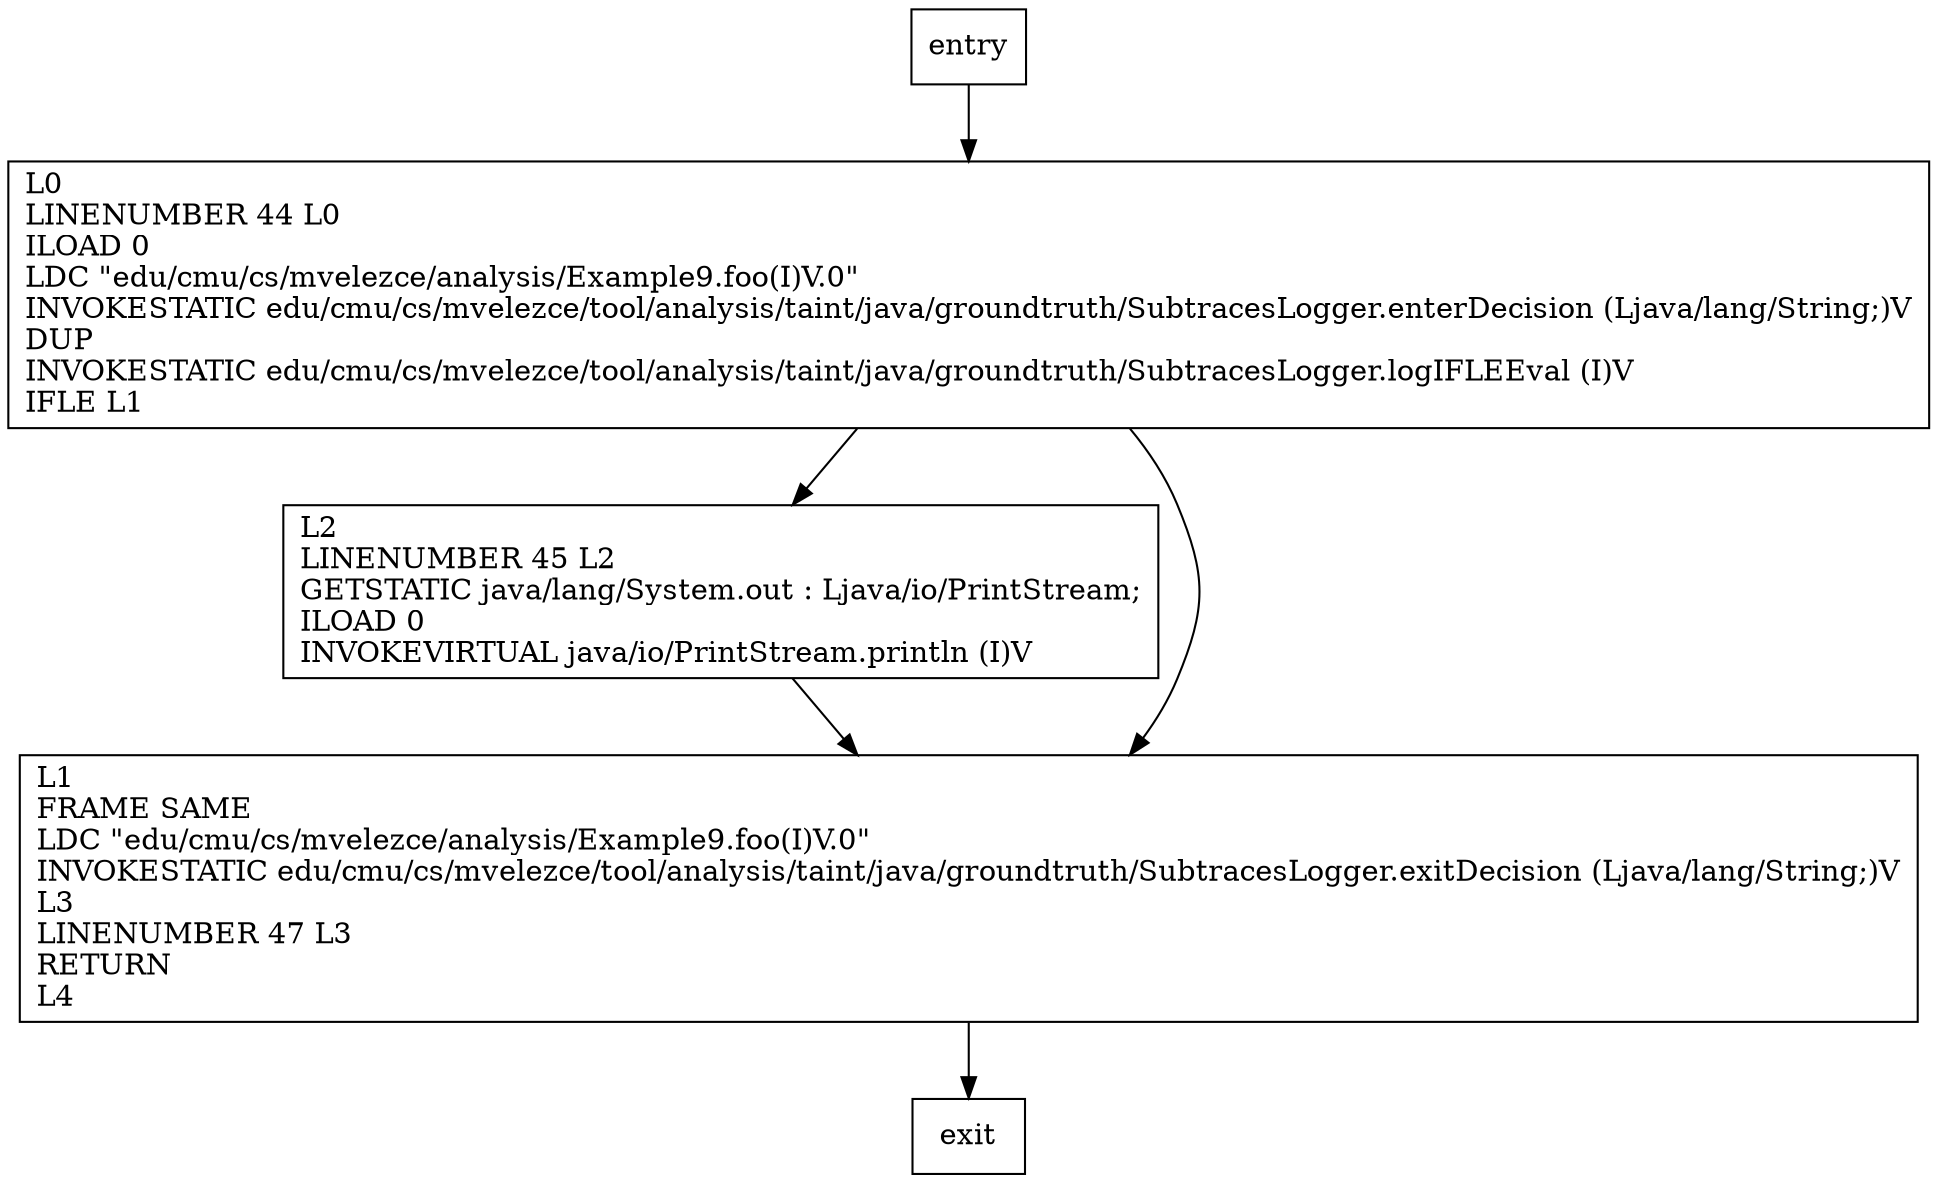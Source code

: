 digraph foo {
node [shape=record];
1030925290 [label="L0\lLINENUMBER 44 L0\lILOAD 0\lLDC \"edu/cmu/cs/mvelezce/analysis/Example9.foo(I)V.0\"\lINVOKESTATIC edu/cmu/cs/mvelezce/tool/analysis/taint/java/groundtruth/SubtracesLogger.enterDecision (Ljava/lang/String;)V\lDUP\lINVOKESTATIC edu/cmu/cs/mvelezce/tool/analysis/taint/java/groundtruth/SubtracesLogger.logIFLEEval (I)V\lIFLE L1\l"];
1172991012 [label="L2\lLINENUMBER 45 L2\lGETSTATIC java/lang/System.out : Ljava/io/PrintStream;\lILOAD 0\lINVOKEVIRTUAL java/io/PrintStream.println (I)V\l"];
1783192968 [label="L1\lFRAME SAME\lLDC \"edu/cmu/cs/mvelezce/analysis/Example9.foo(I)V.0\"\lINVOKESTATIC edu/cmu/cs/mvelezce/tool/analysis/taint/java/groundtruth/SubtracesLogger.exitDecision (Ljava/lang/String;)V\lL3\lLINENUMBER 47 L3\lRETURN\lL4\l"];
entry;
exit;
entry -> 1030925290;
1030925290 -> 1172991012;
1030925290 -> 1783192968;
1172991012 -> 1783192968;
1783192968 -> exit;
}
